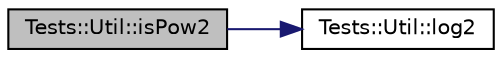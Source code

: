 digraph "Tests::Util::isPow2"
{
 // INTERACTIVE_SVG=YES
  edge [fontname="Helvetica",fontsize="10",labelfontname="Helvetica",labelfontsize="10"];
  node [fontname="Helvetica",fontsize="10",shape=record];
  rankdir="LR";
  Node1 [label="Tests::Util::isPow2",height=0.2,width=0.4,color="black", fillcolor="grey75", style="filled", fontcolor="black"];
  Node1 -> Node2 [color="midnightblue",fontsize="10",style="solid",fontname="Helvetica"];
  Node2 [label="Tests::Util::log2",height=0.2,width=0.4,color="black", fillcolor="white", style="filled",URL="$namespace_tests_1_1_util.html#af99b3667d9cdf17b04474278712fb697"];
}
